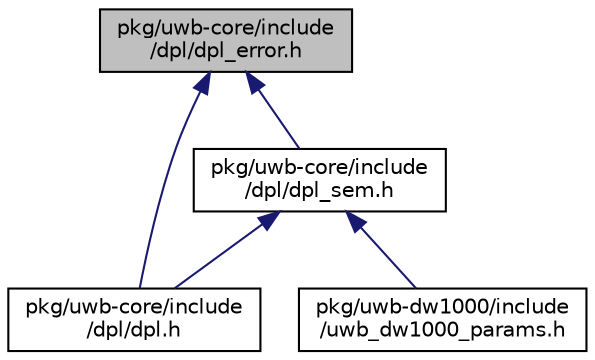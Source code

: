 digraph "pkg/uwb-core/include/dpl/dpl_error.h"
{
 // LATEX_PDF_SIZE
  edge [fontname="Helvetica",fontsize="10",labelfontname="Helvetica",labelfontsize="10"];
  node [fontname="Helvetica",fontsize="10",shape=record];
  Node1 [label="pkg/uwb-core/include\l/dpl/dpl_error.h",height=0.2,width=0.4,color="black", fillcolor="grey75", style="filled", fontcolor="black",tooltip="uwb-core DPL (Decawave Porting Layer) error types"];
  Node1 -> Node2 [dir="back",color="midnightblue",fontsize="10",style="solid",fontname="Helvetica"];
  Node2 [label="pkg/uwb-core/include\l/dpl/dpl.h",height=0.2,width=0.4,color="black", fillcolor="white", style="filled",URL="$dpl_8h.html",tooltip="Abstraction layer for RIOT adaption."];
  Node1 -> Node3 [dir="back",color="midnightblue",fontsize="10",style="solid",fontname="Helvetica"];
  Node3 [label="pkg/uwb-core/include\l/dpl/dpl_sem.h",height=0.2,width=0.4,color="black", fillcolor="white", style="filled",URL="$dpl__sem_8h.html",tooltip="uwb-core DPL (Decawave Porting Layer) semapahore wrappers"];
  Node3 -> Node2 [dir="back",color="midnightblue",fontsize="10",style="solid",fontname="Helvetica"];
  Node3 -> Node4 [dir="back",color="midnightblue",fontsize="10",style="solid",fontname="Helvetica"];
  Node4 [label="pkg/uwb-dw1000/include\l/uwb_dw1000_params.h",height=0.2,width=0.4,color="black", fillcolor="white", style="filled",URL="$uwb__dw1000__params_8h.html",tooltip="Default configuration."];
}

